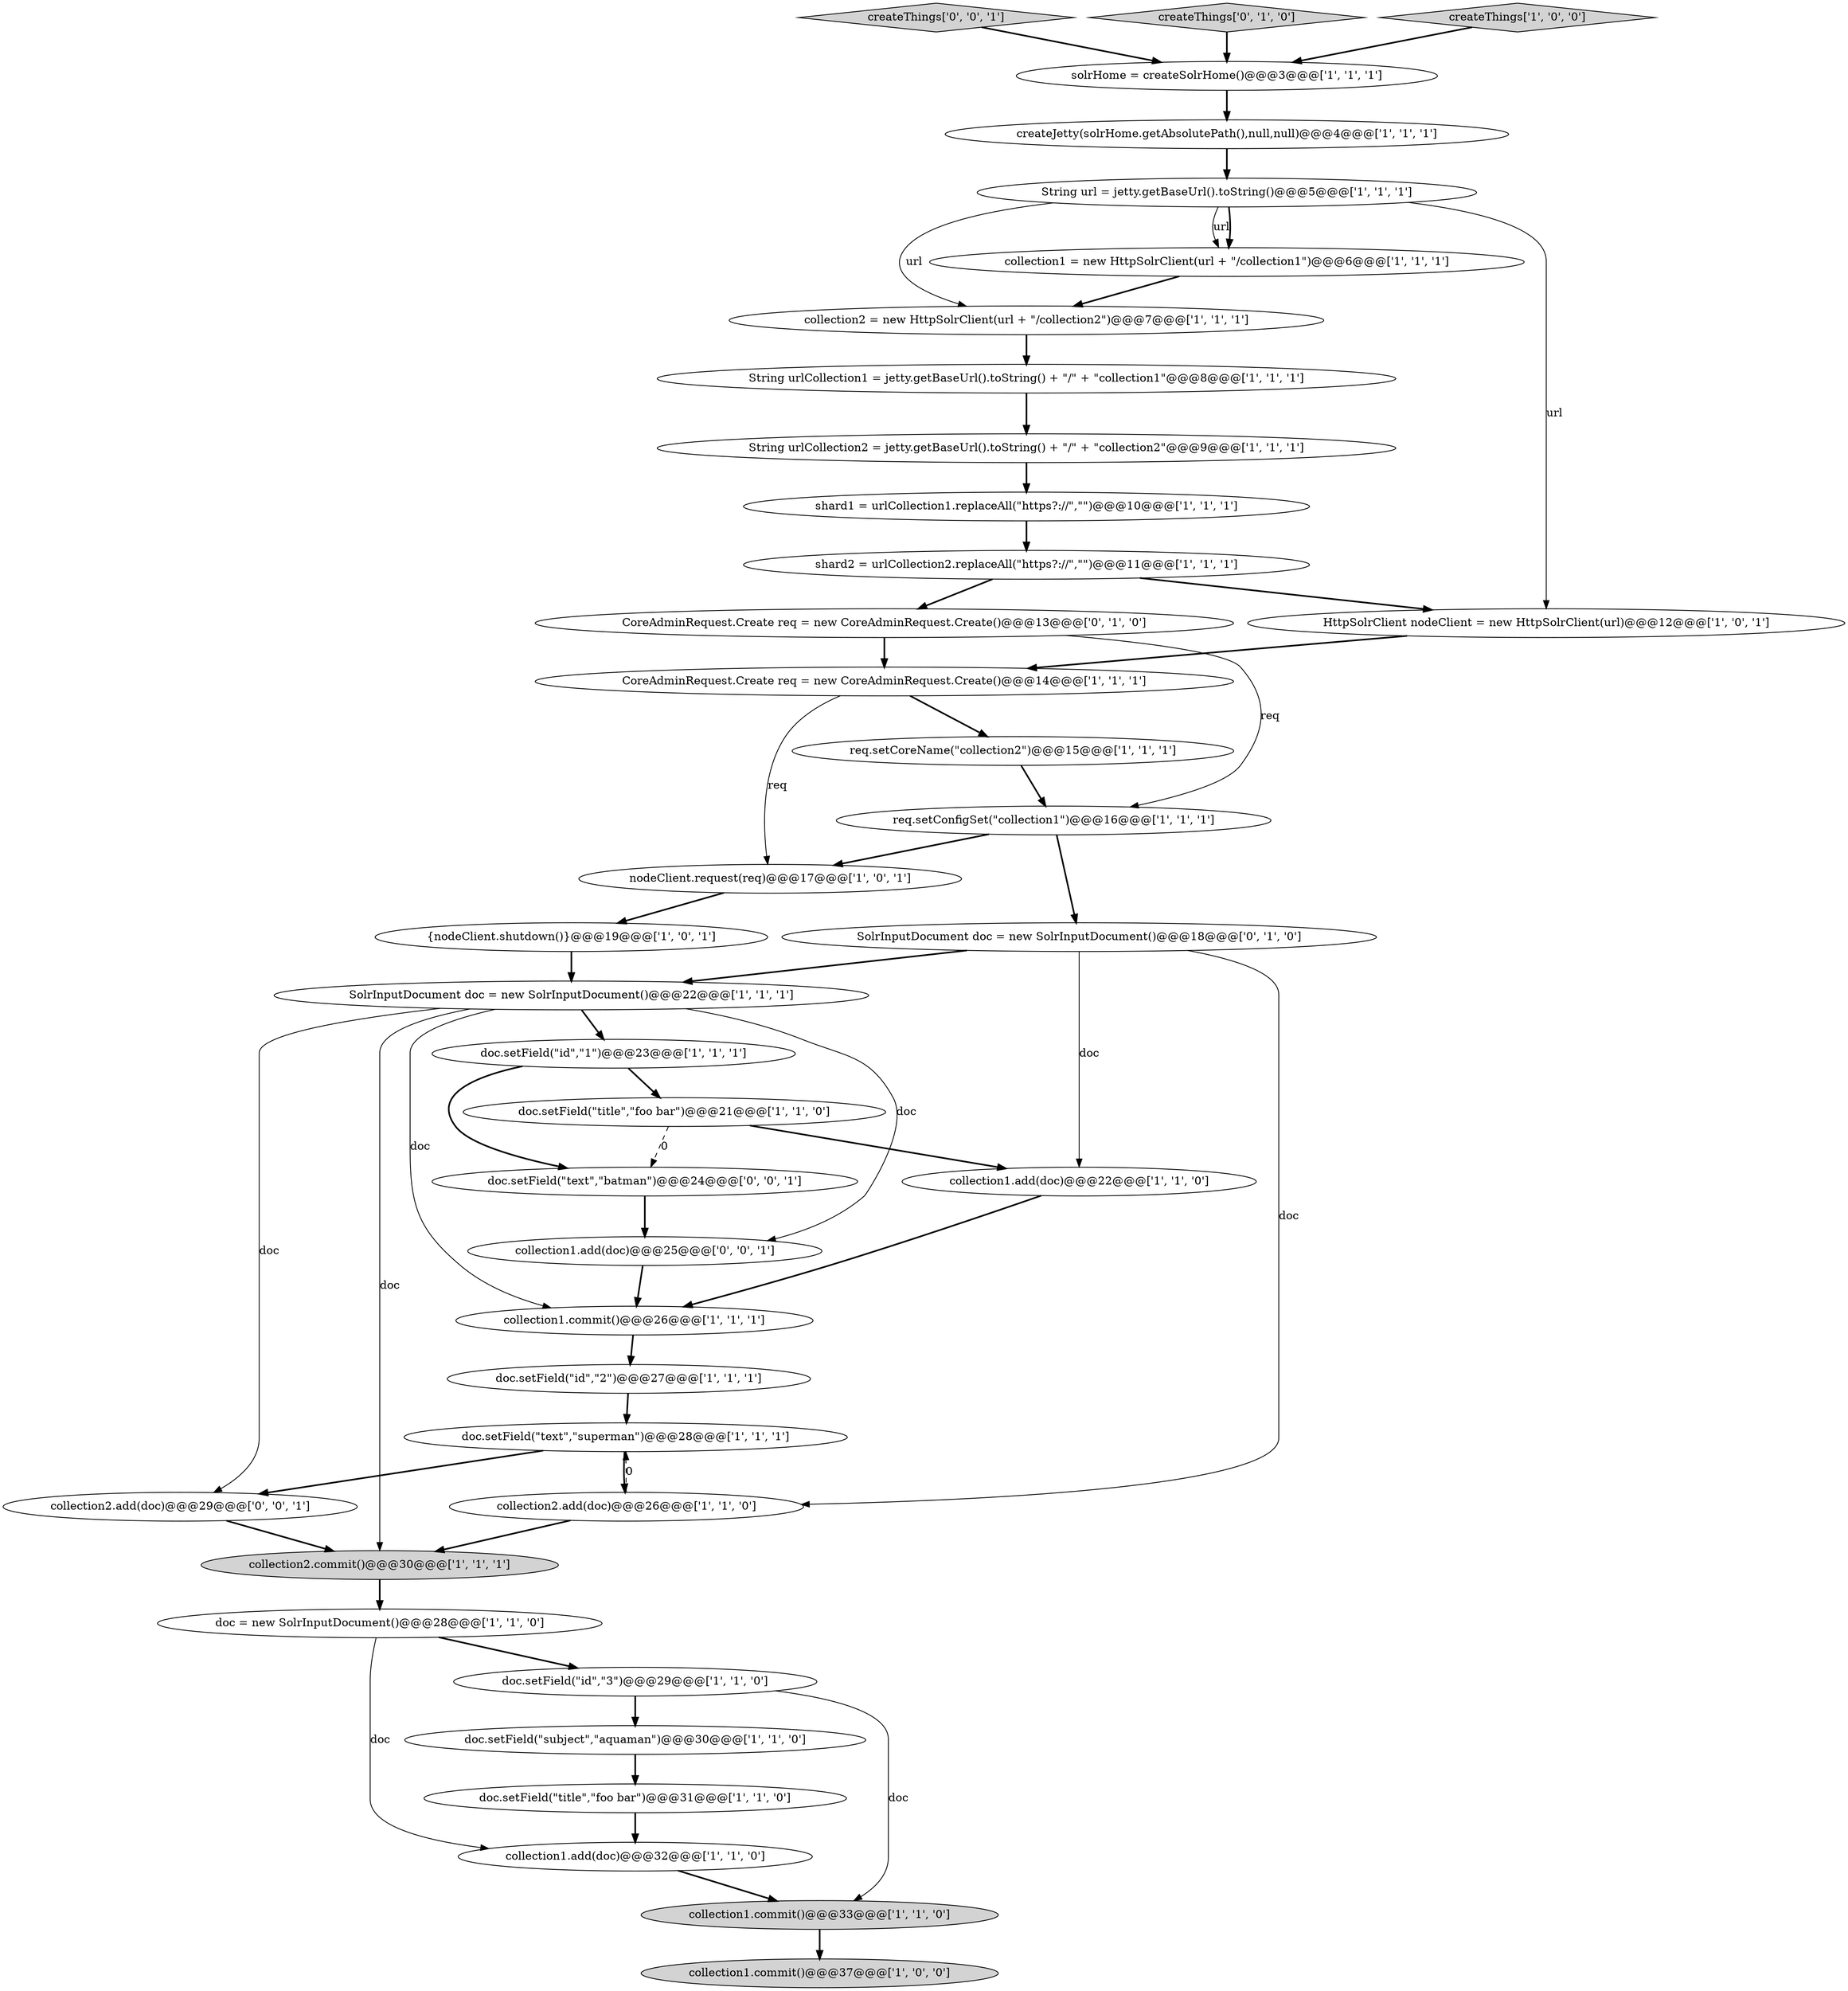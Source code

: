 digraph {
8 [style = filled, label = "req.setCoreName(\"collection2\")@@@15@@@['1', '1', '1']", fillcolor = white, shape = ellipse image = "AAA0AAABBB1BBB"];
7 [style = filled, label = "doc.setField(\"text\",\"superman\")@@@28@@@['1', '1', '1']", fillcolor = white, shape = ellipse image = "AAA0AAABBB1BBB"];
34 [style = filled, label = "SolrInputDocument doc = new SolrInputDocument()@@@18@@@['0', '1', '0']", fillcolor = white, shape = ellipse image = "AAA0AAABBB2BBB"];
35 [style = filled, label = "collection1.add(doc)@@@25@@@['0', '0', '1']", fillcolor = white, shape = ellipse image = "AAA0AAABBB3BBB"];
14 [style = filled, label = "collection1.add(doc)@@@32@@@['1', '1', '0']", fillcolor = white, shape = ellipse image = "AAA0AAABBB1BBB"];
20 [style = filled, label = "collection1 = new HttpSolrClient(url + \"/collection1\")@@@6@@@['1', '1', '1']", fillcolor = white, shape = ellipse image = "AAA0AAABBB1BBB"];
38 [style = filled, label = "collection2.add(doc)@@@29@@@['0', '0', '1']", fillcolor = white, shape = ellipse image = "AAA0AAABBB3BBB"];
10 [style = filled, label = "doc.setField(\"title\",\"foo bar\")@@@21@@@['1', '1', '0']", fillcolor = white, shape = ellipse image = "AAA0AAABBB1BBB"];
23 [style = filled, label = "collection1.commit()@@@33@@@['1', '1', '0']", fillcolor = lightgray, shape = ellipse image = "AAA0AAABBB1BBB"];
37 [style = filled, label = "doc.setField(\"text\",\"batman\")@@@24@@@['0', '0', '1']", fillcolor = white, shape = ellipse image = "AAA0AAABBB3BBB"];
13 [style = filled, label = "createJetty(solrHome.getAbsolutePath(),null,null)@@@4@@@['1', '1', '1']", fillcolor = white, shape = ellipse image = "AAA0AAABBB1BBB"];
0 [style = filled, label = "collection1.add(doc)@@@22@@@['1', '1', '0']", fillcolor = white, shape = ellipse image = "AAA0AAABBB1BBB"];
17 [style = filled, label = "collection2.commit()@@@30@@@['1', '1', '1']", fillcolor = lightgray, shape = ellipse image = "AAA0AAABBB1BBB"];
36 [style = filled, label = "createThings['0', '0', '1']", fillcolor = lightgray, shape = diamond image = "AAA0AAABBB3BBB"];
9 [style = filled, label = "{nodeClient.shutdown()}@@@19@@@['1', '0', '1']", fillcolor = white, shape = ellipse image = "AAA0AAABBB1BBB"];
29 [style = filled, label = "shard1 = urlCollection1.replaceAll(\"https?://\",\"\")@@@10@@@['1', '1', '1']", fillcolor = white, shape = ellipse image = "AAA0AAABBB1BBB"];
33 [style = filled, label = "createThings['0', '1', '0']", fillcolor = lightgray, shape = diamond image = "AAA0AAABBB2BBB"];
21 [style = filled, label = "createThings['1', '0', '0']", fillcolor = lightgray, shape = diamond image = "AAA0AAABBB1BBB"];
25 [style = filled, label = "CoreAdminRequest.Create req = new CoreAdminRequest.Create()@@@14@@@['1', '1', '1']", fillcolor = white, shape = ellipse image = "AAA0AAABBB1BBB"];
6 [style = filled, label = "collection1.commit()@@@37@@@['1', '0', '0']", fillcolor = lightgray, shape = ellipse image = "AAA0AAABBB1BBB"];
24 [style = filled, label = "req.setConfigSet(\"collection1\")@@@16@@@['1', '1', '1']", fillcolor = white, shape = ellipse image = "AAA0AAABBB1BBB"];
18 [style = filled, label = "collection2 = new HttpSolrClient(url + \"/collection2\")@@@7@@@['1', '1', '1']", fillcolor = white, shape = ellipse image = "AAA0AAABBB1BBB"];
31 [style = filled, label = "HttpSolrClient nodeClient = new HttpSolrClient(url)@@@12@@@['1', '0', '1']", fillcolor = white, shape = ellipse image = "AAA0AAABBB1BBB"];
12 [style = filled, label = "shard2 = urlCollection2.replaceAll(\"https?://\",\"\")@@@11@@@['1', '1', '1']", fillcolor = white, shape = ellipse image = "AAA0AAABBB1BBB"];
19 [style = filled, label = "doc.setField(\"title\",\"foo bar\")@@@31@@@['1', '1', '0']", fillcolor = white, shape = ellipse image = "AAA0AAABBB1BBB"];
26 [style = filled, label = "String urlCollection2 = jetty.getBaseUrl().toString() + \"/\" + \"collection2\"@@@9@@@['1', '1', '1']", fillcolor = white, shape = ellipse image = "AAA0AAABBB1BBB"];
22 [style = filled, label = "doc.setField(\"id\",\"1\")@@@23@@@['1', '1', '1']", fillcolor = white, shape = ellipse image = "AAA0AAABBB1BBB"];
28 [style = filled, label = "SolrInputDocument doc = new SolrInputDocument()@@@22@@@['1', '1', '1']", fillcolor = white, shape = ellipse image = "AAA0AAABBB1BBB"];
1 [style = filled, label = "doc = new SolrInputDocument()@@@28@@@['1', '1', '0']", fillcolor = white, shape = ellipse image = "AAA0AAABBB1BBB"];
5 [style = filled, label = "doc.setField(\"subject\",\"aquaman\")@@@30@@@['1', '1', '0']", fillcolor = white, shape = ellipse image = "AAA0AAABBB1BBB"];
27 [style = filled, label = "nodeClient.request(req)@@@17@@@['1', '0', '1']", fillcolor = white, shape = ellipse image = "AAA0AAABBB1BBB"];
15 [style = filled, label = "solrHome = createSolrHome()@@@3@@@['1', '1', '1']", fillcolor = white, shape = ellipse image = "AAA0AAABBB1BBB"];
32 [style = filled, label = "CoreAdminRequest.Create req = new CoreAdminRequest.Create()@@@13@@@['0', '1', '0']", fillcolor = white, shape = ellipse image = "AAA0AAABBB2BBB"];
4 [style = filled, label = "String urlCollection1 = jetty.getBaseUrl().toString() + \"/\" + \"collection1\"@@@8@@@['1', '1', '1']", fillcolor = white, shape = ellipse image = "AAA0AAABBB1BBB"];
11 [style = filled, label = "collection1.commit()@@@26@@@['1', '1', '1']", fillcolor = white, shape = ellipse image = "AAA0AAABBB1BBB"];
16 [style = filled, label = "doc.setField(\"id\",\"2\")@@@27@@@['1', '1', '1']", fillcolor = white, shape = ellipse image = "AAA0AAABBB1BBB"];
30 [style = filled, label = "doc.setField(\"id\",\"3\")@@@29@@@['1', '1', '0']", fillcolor = white, shape = ellipse image = "AAA0AAABBB1BBB"];
2 [style = filled, label = "collection2.add(doc)@@@26@@@['1', '1', '0']", fillcolor = white, shape = ellipse image = "AAA0AAABBB1BBB"];
3 [style = filled, label = "String url = jetty.getBaseUrl().toString()@@@5@@@['1', '1', '1']", fillcolor = white, shape = ellipse image = "AAA0AAABBB1BBB"];
2->17 [style = bold, label=""];
11->16 [style = bold, label=""];
1->14 [style = solid, label="doc"];
15->13 [style = bold, label=""];
31->25 [style = bold, label=""];
3->20 [style = solid, label="url"];
17->1 [style = bold, label=""];
33->15 [style = bold, label=""];
22->37 [style = bold, label=""];
26->29 [style = bold, label=""];
21->15 [style = bold, label=""];
27->9 [style = bold, label=""];
36->15 [style = bold, label=""];
28->17 [style = solid, label="doc"];
16->7 [style = bold, label=""];
12->32 [style = bold, label=""];
4->26 [style = bold, label=""];
0->11 [style = bold, label=""];
24->34 [style = bold, label=""];
1->30 [style = bold, label=""];
34->0 [style = solid, label="doc"];
2->7 [style = dashed, label="0"];
3->31 [style = solid, label="url"];
9->28 [style = bold, label=""];
20->18 [style = bold, label=""];
5->19 [style = bold, label=""];
34->28 [style = bold, label=""];
3->18 [style = solid, label="url"];
7->38 [style = bold, label=""];
34->2 [style = solid, label="doc"];
3->20 [style = bold, label=""];
29->12 [style = bold, label=""];
25->27 [style = solid, label="req"];
19->14 [style = bold, label=""];
18->4 [style = bold, label=""];
13->3 [style = bold, label=""];
14->23 [style = bold, label=""];
30->5 [style = bold, label=""];
7->2 [style = bold, label=""];
23->6 [style = bold, label=""];
10->0 [style = bold, label=""];
32->25 [style = bold, label=""];
28->11 [style = solid, label="doc"];
22->10 [style = bold, label=""];
30->23 [style = solid, label="doc"];
10->37 [style = dashed, label="0"];
28->35 [style = solid, label="doc"];
25->8 [style = bold, label=""];
37->35 [style = bold, label=""];
28->38 [style = solid, label="doc"];
32->24 [style = solid, label="req"];
38->17 [style = bold, label=""];
24->27 [style = bold, label=""];
12->31 [style = bold, label=""];
28->22 [style = bold, label=""];
35->11 [style = bold, label=""];
8->24 [style = bold, label=""];
}
